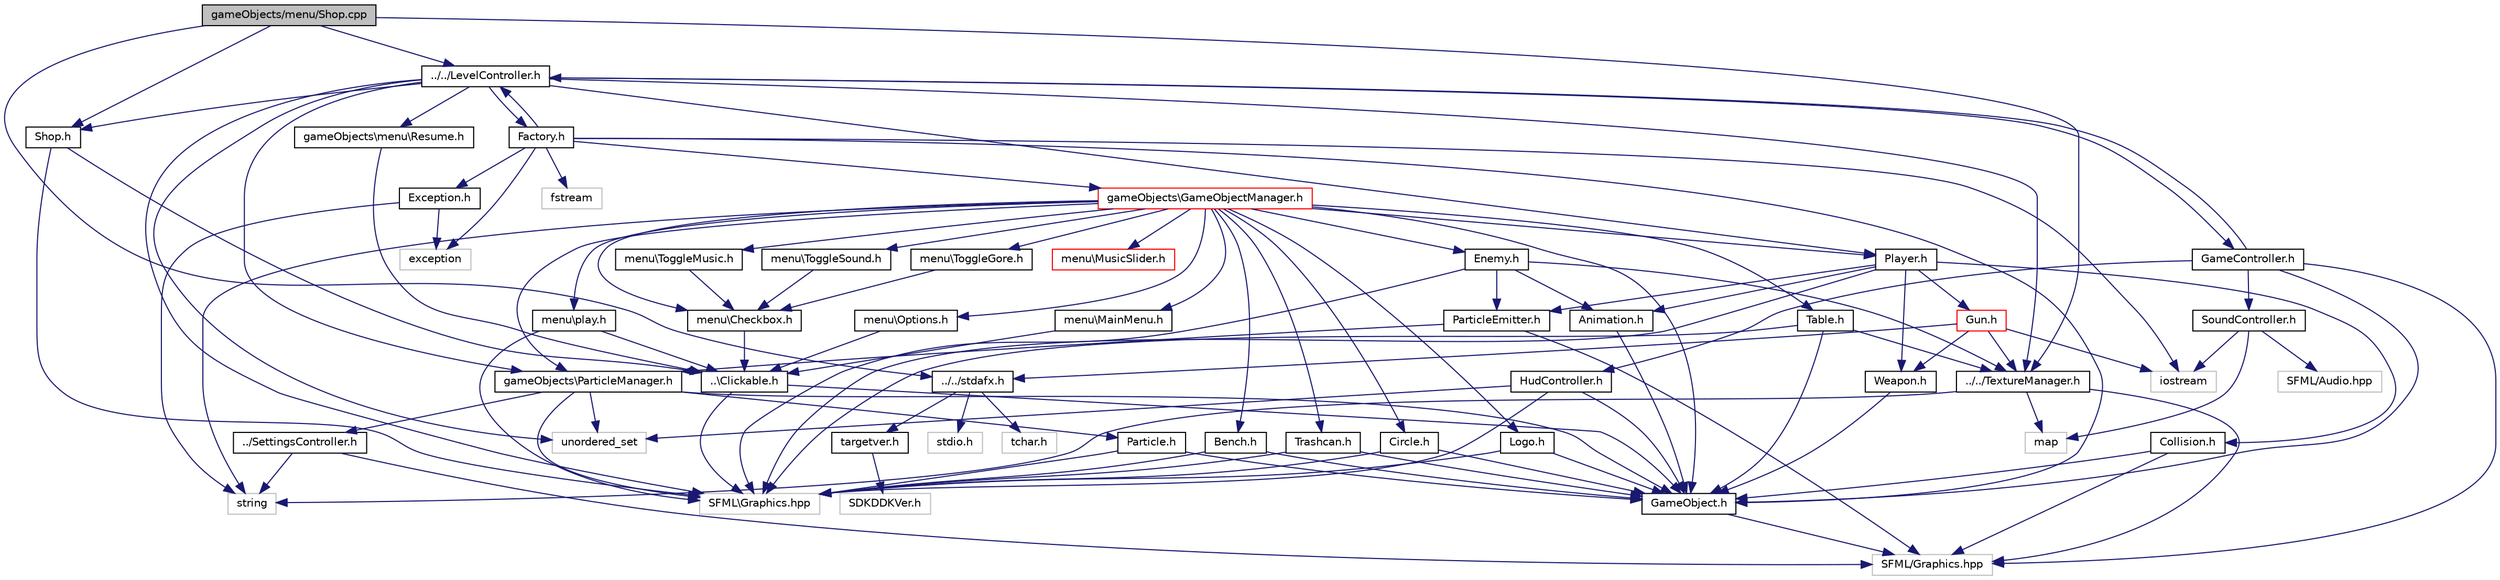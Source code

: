 digraph "gameObjects/menu/Shop.cpp"
{
  edge [fontname="Helvetica",fontsize="10",labelfontname="Helvetica",labelfontsize="10"];
  node [fontname="Helvetica",fontsize="10",shape=record];
  Node1 [label="gameObjects/menu/Shop.cpp",height=0.2,width=0.4,color="black", fillcolor="grey75", style="filled", fontcolor="black"];
  Node1 -> Node2 [color="midnightblue",fontsize="10",style="solid",fontname="Helvetica"];
  Node2 [label="../../stdafx.h",height=0.2,width=0.4,color="black", fillcolor="white", style="filled",URL="$stdafx_8h.html"];
  Node2 -> Node3 [color="midnightblue",fontsize="10",style="solid",fontname="Helvetica"];
  Node3 [label="targetver.h",height=0.2,width=0.4,color="black", fillcolor="white", style="filled",URL="$targetver_8h.html"];
  Node3 -> Node4 [color="midnightblue",fontsize="10",style="solid",fontname="Helvetica"];
  Node4 [label="SDKDDKVer.h",height=0.2,width=0.4,color="grey75", fillcolor="white", style="filled"];
  Node2 -> Node5 [color="midnightblue",fontsize="10",style="solid",fontname="Helvetica"];
  Node5 [label="stdio.h",height=0.2,width=0.4,color="grey75", fillcolor="white", style="filled"];
  Node2 -> Node6 [color="midnightblue",fontsize="10",style="solid",fontname="Helvetica"];
  Node6 [label="tchar.h",height=0.2,width=0.4,color="grey75", fillcolor="white", style="filled"];
  Node1 -> Node7 [color="midnightblue",fontsize="10",style="solid",fontname="Helvetica"];
  Node7 [label="Shop.h",height=0.2,width=0.4,color="black", fillcolor="white", style="filled",URL="$_shop_8h.html"];
  Node7 -> Node8 [color="midnightblue",fontsize="10",style="solid",fontname="Helvetica"];
  Node8 [label="..\\Clickable.h",height=0.2,width=0.4,color="black", fillcolor="white", style="filled",URL="$_clickable_8h.html"];
  Node8 -> Node9 [color="midnightblue",fontsize="10",style="solid",fontname="Helvetica"];
  Node9 [label="SFML\\Graphics.hpp",height=0.2,width=0.4,color="grey75", fillcolor="white", style="filled"];
  Node8 -> Node10 [color="midnightblue",fontsize="10",style="solid",fontname="Helvetica"];
  Node10 [label="GameObject.h",height=0.2,width=0.4,color="black", fillcolor="white", style="filled",URL="$_game_object_8h.html"];
  Node10 -> Node11 [color="midnightblue",fontsize="10",style="solid",fontname="Helvetica"];
  Node11 [label="SFML/Graphics.hpp",height=0.2,width=0.4,color="grey75", fillcolor="white", style="filled"];
  Node7 -> Node9 [color="midnightblue",fontsize="10",style="solid",fontname="Helvetica"];
  Node1 -> Node12 [color="midnightblue",fontsize="10",style="solid",fontname="Helvetica"];
  Node12 [label="../../TextureManager.h",height=0.2,width=0.4,color="black", fillcolor="white", style="filled",URL="$_texture_manager_8h.html"];
  Node12 -> Node13 [color="midnightblue",fontsize="10",style="solid",fontname="Helvetica"];
  Node13 [label="string",height=0.2,width=0.4,color="grey75", fillcolor="white", style="filled"];
  Node12 -> Node11 [color="midnightblue",fontsize="10",style="solid",fontname="Helvetica"];
  Node12 -> Node14 [color="midnightblue",fontsize="10",style="solid",fontname="Helvetica"];
  Node14 [label="map",height=0.2,width=0.4,color="grey75", fillcolor="white", style="filled"];
  Node1 -> Node15 [color="midnightblue",fontsize="10",style="solid",fontname="Helvetica"];
  Node15 [label="../../LevelController.h",height=0.2,width=0.4,color="black", fillcolor="white", style="filled",URL="$_level_controller_8h.html"];
  Node15 -> Node16 [color="midnightblue",fontsize="10",style="solid",fontname="Helvetica"];
  Node16 [label="GameController.h",height=0.2,width=0.4,color="black", fillcolor="white", style="filled",URL="$_game_controller_8h.html"];
  Node16 -> Node17 [color="midnightblue",fontsize="10",style="solid",fontname="Helvetica"];
  Node17 [label="SoundController.h",height=0.2,width=0.4,color="black", fillcolor="white", style="filled",URL="$_sound_controller_8h.html"];
  Node17 -> Node18 [color="midnightblue",fontsize="10",style="solid",fontname="Helvetica"];
  Node18 [label="SFML/Audio.hpp",height=0.2,width=0.4,color="grey75", fillcolor="white", style="filled"];
  Node17 -> Node19 [color="midnightblue",fontsize="10",style="solid",fontname="Helvetica"];
  Node19 [label="iostream",height=0.2,width=0.4,color="grey75", fillcolor="white", style="filled"];
  Node17 -> Node14 [color="midnightblue",fontsize="10",style="solid",fontname="Helvetica"];
  Node16 -> Node11 [color="midnightblue",fontsize="10",style="solid",fontname="Helvetica"];
  Node16 -> Node10 [color="midnightblue",fontsize="10",style="solid",fontname="Helvetica"];
  Node16 -> Node15 [color="midnightblue",fontsize="10",style="solid",fontname="Helvetica"];
  Node16 -> Node20 [color="midnightblue",fontsize="10",style="solid",fontname="Helvetica"];
  Node20 [label="HudController.h",height=0.2,width=0.4,color="black", fillcolor="white", style="filled",URL="$_hud_controller_8h.html"];
  Node20 -> Node9 [color="midnightblue",fontsize="10",style="solid",fontname="Helvetica"];
  Node20 -> Node21 [color="midnightblue",fontsize="10",style="solid",fontname="Helvetica"];
  Node21 [label="unordered_set",height=0.2,width=0.4,color="grey75", fillcolor="white", style="filled"];
  Node20 -> Node10 [color="midnightblue",fontsize="10",style="solid",fontname="Helvetica"];
  Node15 -> Node12 [color="midnightblue",fontsize="10",style="solid",fontname="Helvetica"];
  Node15 -> Node22 [color="midnightblue",fontsize="10",style="solid",fontname="Helvetica"];
  Node22 [label="gameObjects\\ParticleManager.h",height=0.2,width=0.4,color="black", fillcolor="white", style="filled",URL="$_particle_manager_8h.html"];
  Node22 -> Node10 [color="midnightblue",fontsize="10",style="solid",fontname="Helvetica"];
  Node22 -> Node23 [color="midnightblue",fontsize="10",style="solid",fontname="Helvetica"];
  Node23 [label="Particle.h",height=0.2,width=0.4,color="black", fillcolor="white", style="filled",URL="$_particle_8h.html"];
  Node23 -> Node10 [color="midnightblue",fontsize="10",style="solid",fontname="Helvetica"];
  Node23 -> Node9 [color="midnightblue",fontsize="10",style="solid",fontname="Helvetica"];
  Node22 -> Node9 [color="midnightblue",fontsize="10",style="solid",fontname="Helvetica"];
  Node22 -> Node21 [color="midnightblue",fontsize="10",style="solid",fontname="Helvetica"];
  Node22 -> Node24 [color="midnightblue",fontsize="10",style="solid",fontname="Helvetica"];
  Node24 [label="../SettingsController.h",height=0.2,width=0.4,color="black", fillcolor="white", style="filled",URL="$_settings_controller_8h.html"];
  Node24 -> Node13 [color="midnightblue",fontsize="10",style="solid",fontname="Helvetica"];
  Node24 -> Node11 [color="midnightblue",fontsize="10",style="solid",fontname="Helvetica"];
  Node15 -> Node25 [color="midnightblue",fontsize="10",style="solid",fontname="Helvetica"];
  Node25 [label="Factory.h",height=0.2,width=0.4,color="black", fillcolor="white", style="filled",URL="$_factory_8h.html"];
  Node25 -> Node26 [color="midnightblue",fontsize="10",style="solid",fontname="Helvetica"];
  Node26 [label="gameObjects\\GameObjectManager.h",height=0.2,width=0.4,color="red", fillcolor="white", style="filled",URL="$_game_object_manager_8h.html"];
  Node26 -> Node10 [color="midnightblue",fontsize="10",style="solid",fontname="Helvetica"];
  Node26 -> Node22 [color="midnightblue",fontsize="10",style="solid",fontname="Helvetica"];
  Node26 -> Node27 [color="midnightblue",fontsize="10",style="solid",fontname="Helvetica"];
  Node27 [label="Circle.h",height=0.2,width=0.4,color="black", fillcolor="white", style="filled",URL="$_circle_8h.html"];
  Node27 -> Node10 [color="midnightblue",fontsize="10",style="solid",fontname="Helvetica"];
  Node27 -> Node9 [color="midnightblue",fontsize="10",style="solid",fontname="Helvetica"];
  Node26 -> Node28 [color="midnightblue",fontsize="10",style="solid",fontname="Helvetica"];
  Node28 [label="Logo.h",height=0.2,width=0.4,color="black", fillcolor="white", style="filled",URL="$_logo_8h.html"];
  Node28 -> Node10 [color="midnightblue",fontsize="10",style="solid",fontname="Helvetica"];
  Node28 -> Node9 [color="midnightblue",fontsize="10",style="solid",fontname="Helvetica"];
  Node26 -> Node29 [color="midnightblue",fontsize="10",style="solid",fontname="Helvetica"];
  Node29 [label="Player.h",height=0.2,width=0.4,color="black", fillcolor="white", style="filled",URL="$_player_8h.html"];
  Node29 -> Node30 [color="midnightblue",fontsize="10",style="solid",fontname="Helvetica"];
  Node30 [label="Animation.h",height=0.2,width=0.4,color="black", fillcolor="white", style="filled",URL="$_animation_8h.html"];
  Node30 -> Node10 [color="midnightblue",fontsize="10",style="solid",fontname="Helvetica"];
  Node29 -> Node9 [color="midnightblue",fontsize="10",style="solid",fontname="Helvetica"];
  Node29 -> Node31 [color="midnightblue",fontsize="10",style="solid",fontname="Helvetica"];
  Node31 [label="ParticleEmitter.h",height=0.2,width=0.4,color="black", fillcolor="white", style="filled",URL="$_particle_emitter_8h.html"];
  Node31 -> Node11 [color="midnightblue",fontsize="10",style="solid",fontname="Helvetica"];
  Node31 -> Node22 [color="midnightblue",fontsize="10",style="solid",fontname="Helvetica"];
  Node29 -> Node32 [color="midnightblue",fontsize="10",style="solid",fontname="Helvetica"];
  Node32 [label="Weapon.h",height=0.2,width=0.4,color="black", fillcolor="white", style="filled",URL="$_weapon_8h.html"];
  Node32 -> Node10 [color="midnightblue",fontsize="10",style="solid",fontname="Helvetica"];
  Node29 -> Node33 [color="midnightblue",fontsize="10",style="solid",fontname="Helvetica"];
  Node33 [label="Gun.h",height=0.2,width=0.4,color="red", fillcolor="white", style="filled",URL="$_gun_8h.html"];
  Node33 -> Node2 [color="midnightblue",fontsize="10",style="solid",fontname="Helvetica"];
  Node33 -> Node32 [color="midnightblue",fontsize="10",style="solid",fontname="Helvetica"];
  Node33 -> Node12 [color="midnightblue",fontsize="10",style="solid",fontname="Helvetica"];
  Node33 -> Node19 [color="midnightblue",fontsize="10",style="solid",fontname="Helvetica"];
  Node29 -> Node34 [color="midnightblue",fontsize="10",style="solid",fontname="Helvetica"];
  Node34 [label="Collision.h",height=0.2,width=0.4,color="black", fillcolor="white", style="filled",URL="$_collision_8h.html"];
  Node34 -> Node11 [color="midnightblue",fontsize="10",style="solid",fontname="Helvetica"];
  Node34 -> Node10 [color="midnightblue",fontsize="10",style="solid",fontname="Helvetica"];
  Node26 -> Node13 [color="midnightblue",fontsize="10",style="solid",fontname="Helvetica"];
  Node26 -> Node35 [color="midnightblue",fontsize="10",style="solid",fontname="Helvetica"];
  Node35 [label="Table.h",height=0.2,width=0.4,color="black", fillcolor="white", style="filled",URL="$_table_8h.html"];
  Node35 -> Node10 [color="midnightblue",fontsize="10",style="solid",fontname="Helvetica"];
  Node35 -> Node12 [color="midnightblue",fontsize="10",style="solid",fontname="Helvetica"];
  Node35 -> Node9 [color="midnightblue",fontsize="10",style="solid",fontname="Helvetica"];
  Node26 -> Node36 [color="midnightblue",fontsize="10",style="solid",fontname="Helvetica"];
  Node36 [label="Bench.h",height=0.2,width=0.4,color="black", fillcolor="white", style="filled",URL="$_bench_8h.html"];
  Node36 -> Node10 [color="midnightblue",fontsize="10",style="solid",fontname="Helvetica"];
  Node36 -> Node9 [color="midnightblue",fontsize="10",style="solid",fontname="Helvetica"];
  Node26 -> Node37 [color="midnightblue",fontsize="10",style="solid",fontname="Helvetica"];
  Node37 [label="Trashcan.h",height=0.2,width=0.4,color="black", fillcolor="white", style="filled",URL="$_trashcan_8h.html"];
  Node37 -> Node10 [color="midnightblue",fontsize="10",style="solid",fontname="Helvetica"];
  Node37 -> Node9 [color="midnightblue",fontsize="10",style="solid",fontname="Helvetica"];
  Node26 -> Node38 [color="midnightblue",fontsize="10",style="solid",fontname="Helvetica"];
  Node38 [label="Enemy.h",height=0.2,width=0.4,color="black", fillcolor="white", style="filled",URL="$_enemy_8h.html"];
  Node38 -> Node30 [color="midnightblue",fontsize="10",style="solid",fontname="Helvetica"];
  Node38 -> Node12 [color="midnightblue",fontsize="10",style="solid",fontname="Helvetica"];
  Node38 -> Node9 [color="midnightblue",fontsize="10",style="solid",fontname="Helvetica"];
  Node38 -> Node31 [color="midnightblue",fontsize="10",style="solid",fontname="Helvetica"];
  Node26 -> Node39 [color="midnightblue",fontsize="10",style="solid",fontname="Helvetica"];
  Node39 [label="menu\\play.h",height=0.2,width=0.4,color="black", fillcolor="white", style="filled",URL="$play_8h.html"];
  Node39 -> Node8 [color="midnightblue",fontsize="10",style="solid",fontname="Helvetica"];
  Node39 -> Node9 [color="midnightblue",fontsize="10",style="solid",fontname="Helvetica"];
  Node26 -> Node40 [color="midnightblue",fontsize="10",style="solid",fontname="Helvetica"];
  Node40 [label="menu\\Options.h",height=0.2,width=0.4,color="black", fillcolor="white", style="filled",URL="$_options_8h.html"];
  Node40 -> Node8 [color="midnightblue",fontsize="10",style="solid",fontname="Helvetica"];
  Node26 -> Node41 [color="midnightblue",fontsize="10",style="solid",fontname="Helvetica"];
  Node41 [label="menu\\MainMenu.h",height=0.2,width=0.4,color="black", fillcolor="white", style="filled",URL="$_main_menu_8h.html"];
  Node41 -> Node8 [color="midnightblue",fontsize="10",style="solid",fontname="Helvetica"];
  Node26 -> Node42 [color="midnightblue",fontsize="10",style="solid",fontname="Helvetica"];
  Node42 [label="menu\\Checkbox.h",height=0.2,width=0.4,color="black", fillcolor="white", style="filled",URL="$_checkbox_8h.html"];
  Node42 -> Node8 [color="midnightblue",fontsize="10",style="solid",fontname="Helvetica"];
  Node26 -> Node43 [color="midnightblue",fontsize="10",style="solid",fontname="Helvetica"];
  Node43 [label="menu\\ToggleMusic.h",height=0.2,width=0.4,color="black", fillcolor="white", style="filled",URL="$_toggle_music_8h.html"];
  Node43 -> Node42 [color="midnightblue",fontsize="10",style="solid",fontname="Helvetica"];
  Node26 -> Node44 [color="midnightblue",fontsize="10",style="solid",fontname="Helvetica"];
  Node44 [label="menu\\ToggleSound.h",height=0.2,width=0.4,color="black", fillcolor="white", style="filled",URL="$_toggle_sound_8h.html"];
  Node44 -> Node42 [color="midnightblue",fontsize="10",style="solid",fontname="Helvetica"];
  Node26 -> Node45 [color="midnightblue",fontsize="10",style="solid",fontname="Helvetica"];
  Node45 [label="menu\\ToggleGore.h",height=0.2,width=0.4,color="black", fillcolor="white", style="filled",URL="$_toggle_gore_8h.html"];
  Node45 -> Node42 [color="midnightblue",fontsize="10",style="solid",fontname="Helvetica"];
  Node26 -> Node46 [color="midnightblue",fontsize="10",style="solid",fontname="Helvetica"];
  Node46 [label="menu\\MusicSlider.h",height=0.2,width=0.4,color="red", fillcolor="white", style="filled",URL="$_music_slider_8h.html"];
  Node25 -> Node10 [color="midnightblue",fontsize="10",style="solid",fontname="Helvetica"];
  Node25 -> Node15 [color="midnightblue",fontsize="10",style="solid",fontname="Helvetica"];
  Node25 -> Node47 [color="midnightblue",fontsize="10",style="solid",fontname="Helvetica"];
  Node47 [label="Exception.h",height=0.2,width=0.4,color="black", fillcolor="white", style="filled",URL="$_exception_8h.html"];
  Node47 -> Node48 [color="midnightblue",fontsize="10",style="solid",fontname="Helvetica"];
  Node48 [label="exception",height=0.2,width=0.4,color="grey75", fillcolor="white", style="filled"];
  Node47 -> Node13 [color="midnightblue",fontsize="10",style="solid",fontname="Helvetica"];
  Node25 -> Node48 [color="midnightblue",fontsize="10",style="solid",fontname="Helvetica"];
  Node25 -> Node49 [color="midnightblue",fontsize="10",style="solid",fontname="Helvetica"];
  Node49 [label="fstream",height=0.2,width=0.4,color="grey75", fillcolor="white", style="filled"];
  Node25 -> Node19 [color="midnightblue",fontsize="10",style="solid",fontname="Helvetica"];
  Node15 -> Node29 [color="midnightblue",fontsize="10",style="solid",fontname="Helvetica"];
  Node15 -> Node9 [color="midnightblue",fontsize="10",style="solid",fontname="Helvetica"];
  Node15 -> Node21 [color="midnightblue",fontsize="10",style="solid",fontname="Helvetica"];
  Node15 -> Node50 [color="midnightblue",fontsize="10",style="solid",fontname="Helvetica"];
  Node50 [label="gameObjects\\menu\\Resume.h",height=0.2,width=0.4,color="black", fillcolor="white", style="filled",URL="$_resume_8h.html"];
  Node50 -> Node8 [color="midnightblue",fontsize="10",style="solid",fontname="Helvetica"];
  Node15 -> Node7 [color="midnightblue",fontsize="10",style="solid",fontname="Helvetica"];
}
